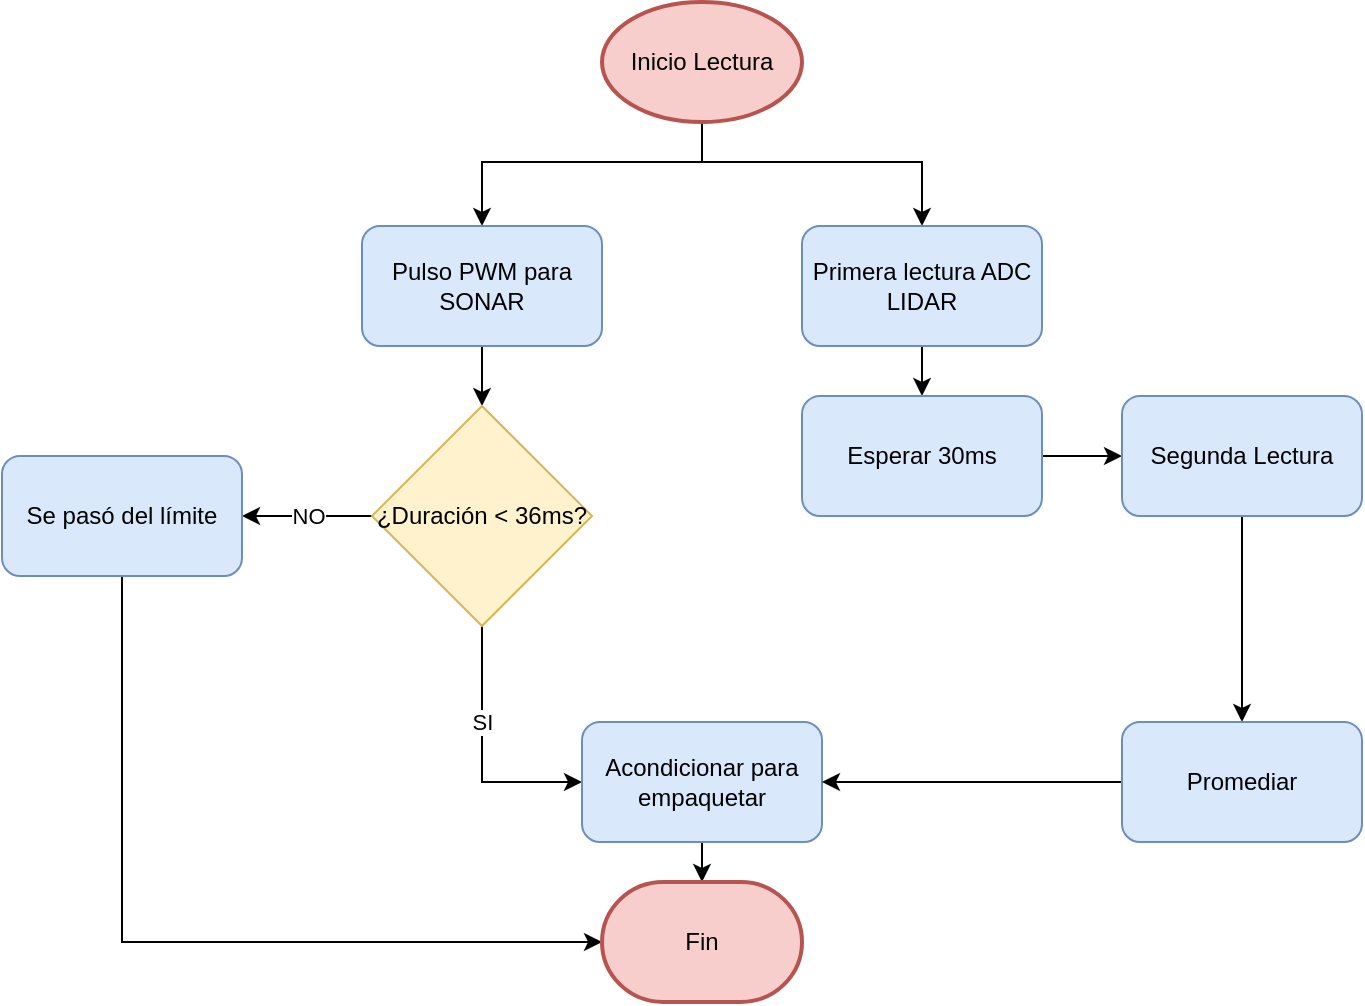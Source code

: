 <mxfile version="12.0.0" type="device" pages="1"><diagram id="4EObAgBb9BWreISJEh10" name="Page-1"><mxGraphModel dx="1555" dy="469" grid="1" gridSize="10" guides="1" tooltips="1" connect="1" arrows="1" fold="1" page="1" pageScale="1" pageWidth="827" pageHeight="1169" math="0" shadow="0"><root><mxCell id="0"/><mxCell id="1" parent="0"/><mxCell id="x4cSbTMH8CqdF1iIT_ID-4" style="edgeStyle=orthogonalEdgeStyle;rounded=0;orthogonalLoop=1;jettySize=auto;html=1;exitX=0.5;exitY=1;exitDx=0;exitDy=0;exitPerimeter=0;entryX=0.5;entryY=0;entryDx=0;entryDy=0;" edge="1" parent="1" source="x4cSbTMH8CqdF1iIT_ID-1" target="x4cSbTMH8CqdF1iIT_ID-2"><mxGeometry relative="1" as="geometry"><Array as="points"><mxPoint x="320" y="100"/><mxPoint x="210" y="100"/></Array></mxGeometry></mxCell><mxCell id="x4cSbTMH8CqdF1iIT_ID-7" style="edgeStyle=orthogonalEdgeStyle;rounded=0;orthogonalLoop=1;jettySize=auto;html=1;" edge="1" parent="1" source="x4cSbTMH8CqdF1iIT_ID-1" target="x4cSbTMH8CqdF1iIT_ID-6"><mxGeometry relative="1" as="geometry"><Array as="points"><mxPoint x="320" y="100"/><mxPoint x="430" y="100"/></Array></mxGeometry></mxCell><mxCell id="x4cSbTMH8CqdF1iIT_ID-1" value="Inicio Lectura" style="strokeWidth=2;html=1;shape=mxgraph.flowchart.start_1;whiteSpace=wrap;fillColor=#f8cecc;strokeColor=#b85450;" vertex="1" parent="1"><mxGeometry x="270" y="20" width="100" height="60" as="geometry"/></mxCell><mxCell id="x4cSbTMH8CqdF1iIT_ID-10" style="edgeStyle=orthogonalEdgeStyle;rounded=0;orthogonalLoop=1;jettySize=auto;html=1;" edge="1" parent="1" source="x4cSbTMH8CqdF1iIT_ID-2" target="x4cSbTMH8CqdF1iIT_ID-8"><mxGeometry relative="1" as="geometry"/></mxCell><mxCell id="x4cSbTMH8CqdF1iIT_ID-2" value="Pulso PWM para SONAR" style="rounded=1;whiteSpace=wrap;html=1;fillColor=#dae8fc;strokeColor=#6c8ebf;" vertex="1" parent="1"><mxGeometry x="150" y="132" width="120" height="60" as="geometry"/></mxCell><mxCell id="x4cSbTMH8CqdF1iIT_ID-16" style="edgeStyle=orthogonalEdgeStyle;rounded=0;orthogonalLoop=1;jettySize=auto;html=1;exitX=0.5;exitY=1;exitDx=0;exitDy=0;" edge="1" parent="1" source="x4cSbTMH8CqdF1iIT_ID-6" target="x4cSbTMH8CqdF1iIT_ID-15"><mxGeometry relative="1" as="geometry"/></mxCell><mxCell id="x4cSbTMH8CqdF1iIT_ID-6" value="Primera lectura ADC LIDAR" style="rounded=1;whiteSpace=wrap;html=1;fillColor=#dae8fc;strokeColor=#6c8ebf;" vertex="1" parent="1"><mxGeometry x="370" y="132" width="120" height="60" as="geometry"/></mxCell><mxCell id="x4cSbTMH8CqdF1iIT_ID-12" value="SI" style="edgeStyle=orthogonalEdgeStyle;rounded=0;orthogonalLoop=1;jettySize=auto;html=1;exitX=0.5;exitY=1;exitDx=0;exitDy=0;entryX=0;entryY=0.5;entryDx=0;entryDy=0;" edge="1" parent="1" source="x4cSbTMH8CqdF1iIT_ID-8" target="x4cSbTMH8CqdF1iIT_ID-11"><mxGeometry x="-0.25" relative="1" as="geometry"><Array as="points"><mxPoint x="210" y="410"/></Array><mxPoint as="offset"/></mxGeometry></mxCell><mxCell id="x4cSbTMH8CqdF1iIT_ID-14" value="NO" style="edgeStyle=orthogonalEdgeStyle;rounded=0;orthogonalLoop=1;jettySize=auto;html=1;exitX=0;exitY=0.5;exitDx=0;exitDy=0;entryX=1;entryY=0.5;entryDx=0;entryDy=0;" edge="1" parent="1" source="x4cSbTMH8CqdF1iIT_ID-8" target="x4cSbTMH8CqdF1iIT_ID-13"><mxGeometry relative="1" as="geometry"/></mxCell><mxCell id="x4cSbTMH8CqdF1iIT_ID-8" value="¿Duración &amp;lt; 36ms?" style="rhombus;whiteSpace=wrap;html=1;fillColor=#fff2cc;strokeColor=#d6b656;" vertex="1" parent="1"><mxGeometry x="155" y="222" width="110" height="110" as="geometry"/></mxCell><mxCell id="x4cSbTMH8CqdF1iIT_ID-21" style="edgeStyle=orthogonalEdgeStyle;rounded=0;orthogonalLoop=1;jettySize=auto;html=1;exitX=0.5;exitY=1;exitDx=0;exitDy=0;entryX=0.5;entryY=0;entryDx=0;entryDy=0;entryPerimeter=0;" edge="1" parent="1" source="x4cSbTMH8CqdF1iIT_ID-11" target="x4cSbTMH8CqdF1iIT_ID-17"><mxGeometry relative="1" as="geometry"/></mxCell><mxCell id="x4cSbTMH8CqdF1iIT_ID-11" value="Acondicionar para empaquetar" style="rounded=1;whiteSpace=wrap;html=1;fillColor=#dae8fc;strokeColor=#6c8ebf;" vertex="1" parent="1"><mxGeometry x="260" y="380" width="120" height="60" as="geometry"/></mxCell><mxCell id="x4cSbTMH8CqdF1iIT_ID-19" style="edgeStyle=orthogonalEdgeStyle;rounded=0;orthogonalLoop=1;jettySize=auto;html=1;entryX=0;entryY=0.5;entryDx=0;entryDy=0;entryPerimeter=0;" edge="1" parent="1" source="x4cSbTMH8CqdF1iIT_ID-13" target="x4cSbTMH8CqdF1iIT_ID-17"><mxGeometry relative="1" as="geometry"><mxPoint x="90" y="650" as="targetPoint"/><Array as="points"><mxPoint x="30" y="490"/></Array></mxGeometry></mxCell><mxCell id="x4cSbTMH8CqdF1iIT_ID-13" value="Se pasó del límite" style="rounded=1;whiteSpace=wrap;html=1;fillColor=#dae8fc;strokeColor=#6c8ebf;" vertex="1" parent="1"><mxGeometry x="-30" y="247" width="120" height="60" as="geometry"/></mxCell><mxCell id="x4cSbTMH8CqdF1iIT_ID-25" style="edgeStyle=orthogonalEdgeStyle;rounded=0;orthogonalLoop=1;jettySize=auto;html=1;exitX=1;exitY=0.5;exitDx=0;exitDy=0;entryX=0;entryY=0.5;entryDx=0;entryDy=0;" edge="1" parent="1" source="x4cSbTMH8CqdF1iIT_ID-15" target="x4cSbTMH8CqdF1iIT_ID-24"><mxGeometry relative="1" as="geometry"/></mxCell><mxCell id="x4cSbTMH8CqdF1iIT_ID-15" value="Esperar 30ms" style="rounded=1;whiteSpace=wrap;html=1;fillColor=#dae8fc;strokeColor=#6c8ebf;" vertex="1" parent="1"><mxGeometry x="370" y="217" width="120" height="60" as="geometry"/></mxCell><mxCell id="x4cSbTMH8CqdF1iIT_ID-17" value="Fin" style="strokeWidth=2;html=1;shape=mxgraph.flowchart.terminator;whiteSpace=wrap;fillColor=#f8cecc;strokeColor=#b85450;" vertex="1" parent="1"><mxGeometry x="270" y="460" width="100" height="60" as="geometry"/></mxCell><mxCell id="x4cSbTMH8CqdF1iIT_ID-27" style="edgeStyle=orthogonalEdgeStyle;rounded=0;orthogonalLoop=1;jettySize=auto;html=1;exitX=0.5;exitY=1;exitDx=0;exitDy=0;entryX=0.5;entryY=0;entryDx=0;entryDy=0;" edge="1" parent="1" source="x4cSbTMH8CqdF1iIT_ID-24" target="x4cSbTMH8CqdF1iIT_ID-26"><mxGeometry relative="1" as="geometry"/></mxCell><mxCell id="x4cSbTMH8CqdF1iIT_ID-24" value="Segunda Lectura" style="rounded=1;whiteSpace=wrap;html=1;fillColor=#dae8fc;strokeColor=#6c8ebf;" vertex="1" parent="1"><mxGeometry x="530" y="217" width="120" height="60" as="geometry"/></mxCell><mxCell id="x4cSbTMH8CqdF1iIT_ID-28" style="edgeStyle=orthogonalEdgeStyle;rounded=0;orthogonalLoop=1;jettySize=auto;html=1;exitX=0;exitY=0.5;exitDx=0;exitDy=0;entryX=1;entryY=0.5;entryDx=0;entryDy=0;" edge="1" parent="1" source="x4cSbTMH8CqdF1iIT_ID-26" target="x4cSbTMH8CqdF1iIT_ID-11"><mxGeometry relative="1" as="geometry"/></mxCell><mxCell id="x4cSbTMH8CqdF1iIT_ID-26" value="Promediar" style="rounded=1;whiteSpace=wrap;html=1;fillColor=#dae8fc;strokeColor=#6c8ebf;" vertex="1" parent="1"><mxGeometry x="530" y="380" width="120" height="60" as="geometry"/></mxCell></root></mxGraphModel></diagram></mxfile>